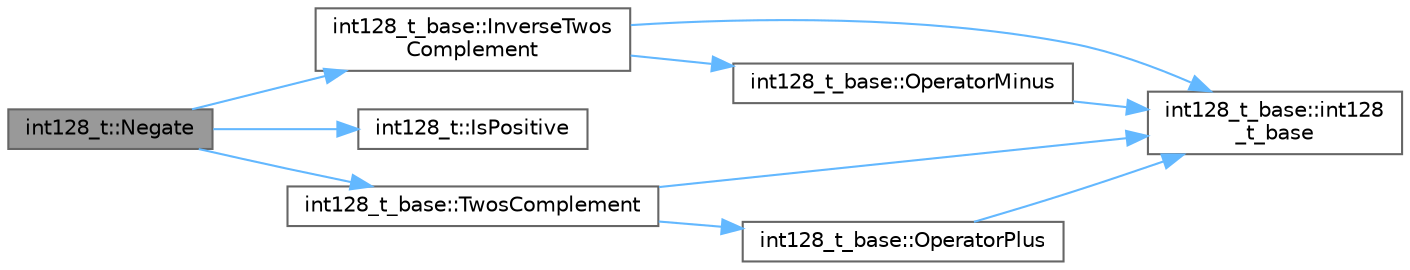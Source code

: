 digraph "int128_t::Negate"
{
 // LATEX_PDF_SIZE
  bgcolor="transparent";
  edge [fontname=Helvetica,fontsize=10,labelfontname=Helvetica,labelfontsize=10];
  node [fontname=Helvetica,fontsize=10,shape=box,height=0.2,width=0.4];
  rankdir="LR";
  Node1 [id="Node000001",label="int128_t::Negate",height=0.2,width=0.4,color="gray40", fillcolor="grey60", style="filled", fontcolor="black",tooltip=" "];
  Node1 -> Node2 [id="edge1_Node000001_Node000002",color="steelblue1",style="solid",tooltip=" "];
  Node2 [id="Node000002",label="int128_t_base::InverseTwos\lComplement",height=0.2,width=0.4,color="grey40", fillcolor="white", style="filled",URL="$structint128__t__base.html#ac819d35360cb6884e55a94f250ab41c6",tooltip=" "];
  Node2 -> Node3 [id="edge2_Node000002_Node000003",color="steelblue1",style="solid",tooltip=" "];
  Node3 [id="Node000003",label="int128_t_base::int128\l_t_base",height=0.2,width=0.4,color="grey40", fillcolor="white", style="filled",URL="$structint128__t__base.html#ad1727391125a7d161dd925eff092dbf7",tooltip=" "];
  Node2 -> Node4 [id="edge3_Node000002_Node000004",color="steelblue1",style="solid",tooltip=" "];
  Node4 [id="Node000004",label="int128_t_base::OperatorMinus",height=0.2,width=0.4,color="grey40", fillcolor="white", style="filled",URL="$structint128__t__base.html#a788d86d758d975c87d6ad30ade070ac0",tooltip=" "];
  Node4 -> Node3 [id="edge4_Node000004_Node000003",color="steelblue1",style="solid",tooltip=" "];
  Node1 -> Node5 [id="edge5_Node000001_Node000005",color="steelblue1",style="solid",tooltip=" "];
  Node5 [id="Node000005",label="int128_t::IsPositive",height=0.2,width=0.4,color="grey40", fillcolor="white", style="filled",URL="$structint128__t.html#ace41c7a04ccbbc24ab1541e56e6db4cf",tooltip=" "];
  Node1 -> Node6 [id="edge6_Node000001_Node000006",color="steelblue1",style="solid",tooltip=" "];
  Node6 [id="Node000006",label="int128_t_base::TwosComplement",height=0.2,width=0.4,color="grey40", fillcolor="white", style="filled",URL="$structint128__t__base.html#a364e5ea1959af67ba7ee7c0307cd3690",tooltip=" "];
  Node6 -> Node3 [id="edge7_Node000006_Node000003",color="steelblue1",style="solid",tooltip=" "];
  Node6 -> Node7 [id="edge8_Node000006_Node000007",color="steelblue1",style="solid",tooltip=" "];
  Node7 [id="Node000007",label="int128_t_base::OperatorPlus",height=0.2,width=0.4,color="grey40", fillcolor="white", style="filled",URL="$structint128__t__base.html#ad9c509a8d3eb366c360049618c8c4e31",tooltip=" "];
  Node7 -> Node3 [id="edge9_Node000007_Node000003",color="steelblue1",style="solid",tooltip=" "];
}
